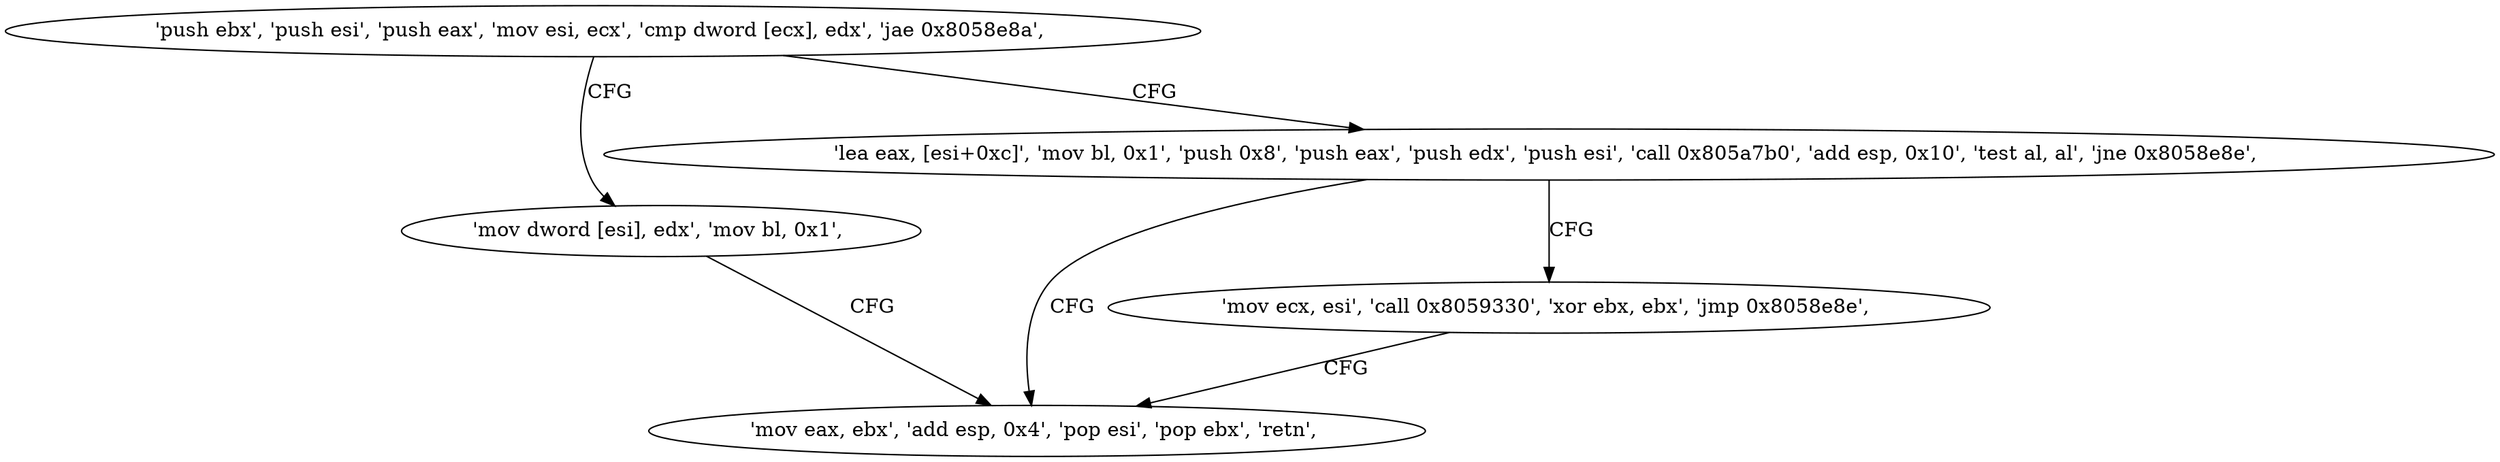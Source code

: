 digraph "func" {
"134581856" [label = "'push ebx', 'push esi', 'push eax', 'mov esi, ecx', 'cmp dword [ecx], edx', 'jae 0x8058e8a', " ]
"134581898" [label = "'mov dword [esi], edx', 'mov bl, 0x1', " ]
"134581865" [label = "'lea eax, [esi+0xc]', 'mov bl, 0x1', 'push 0x8', 'push eax', 'push edx', 'push esi', 'call 0x805a7b0', 'add esp, 0x10', 'test al, al', 'jne 0x8058e8e', " ]
"134581902" [label = "'mov eax, ebx', 'add esp, 0x4', 'pop esi', 'pop ebx', 'retn', " ]
"134581887" [label = "'mov ecx, esi', 'call 0x8059330', 'xor ebx, ebx', 'jmp 0x8058e8e', " ]
"134581856" -> "134581898" [ label = "CFG" ]
"134581856" -> "134581865" [ label = "CFG" ]
"134581898" -> "134581902" [ label = "CFG" ]
"134581865" -> "134581902" [ label = "CFG" ]
"134581865" -> "134581887" [ label = "CFG" ]
"134581887" -> "134581902" [ label = "CFG" ]
}
